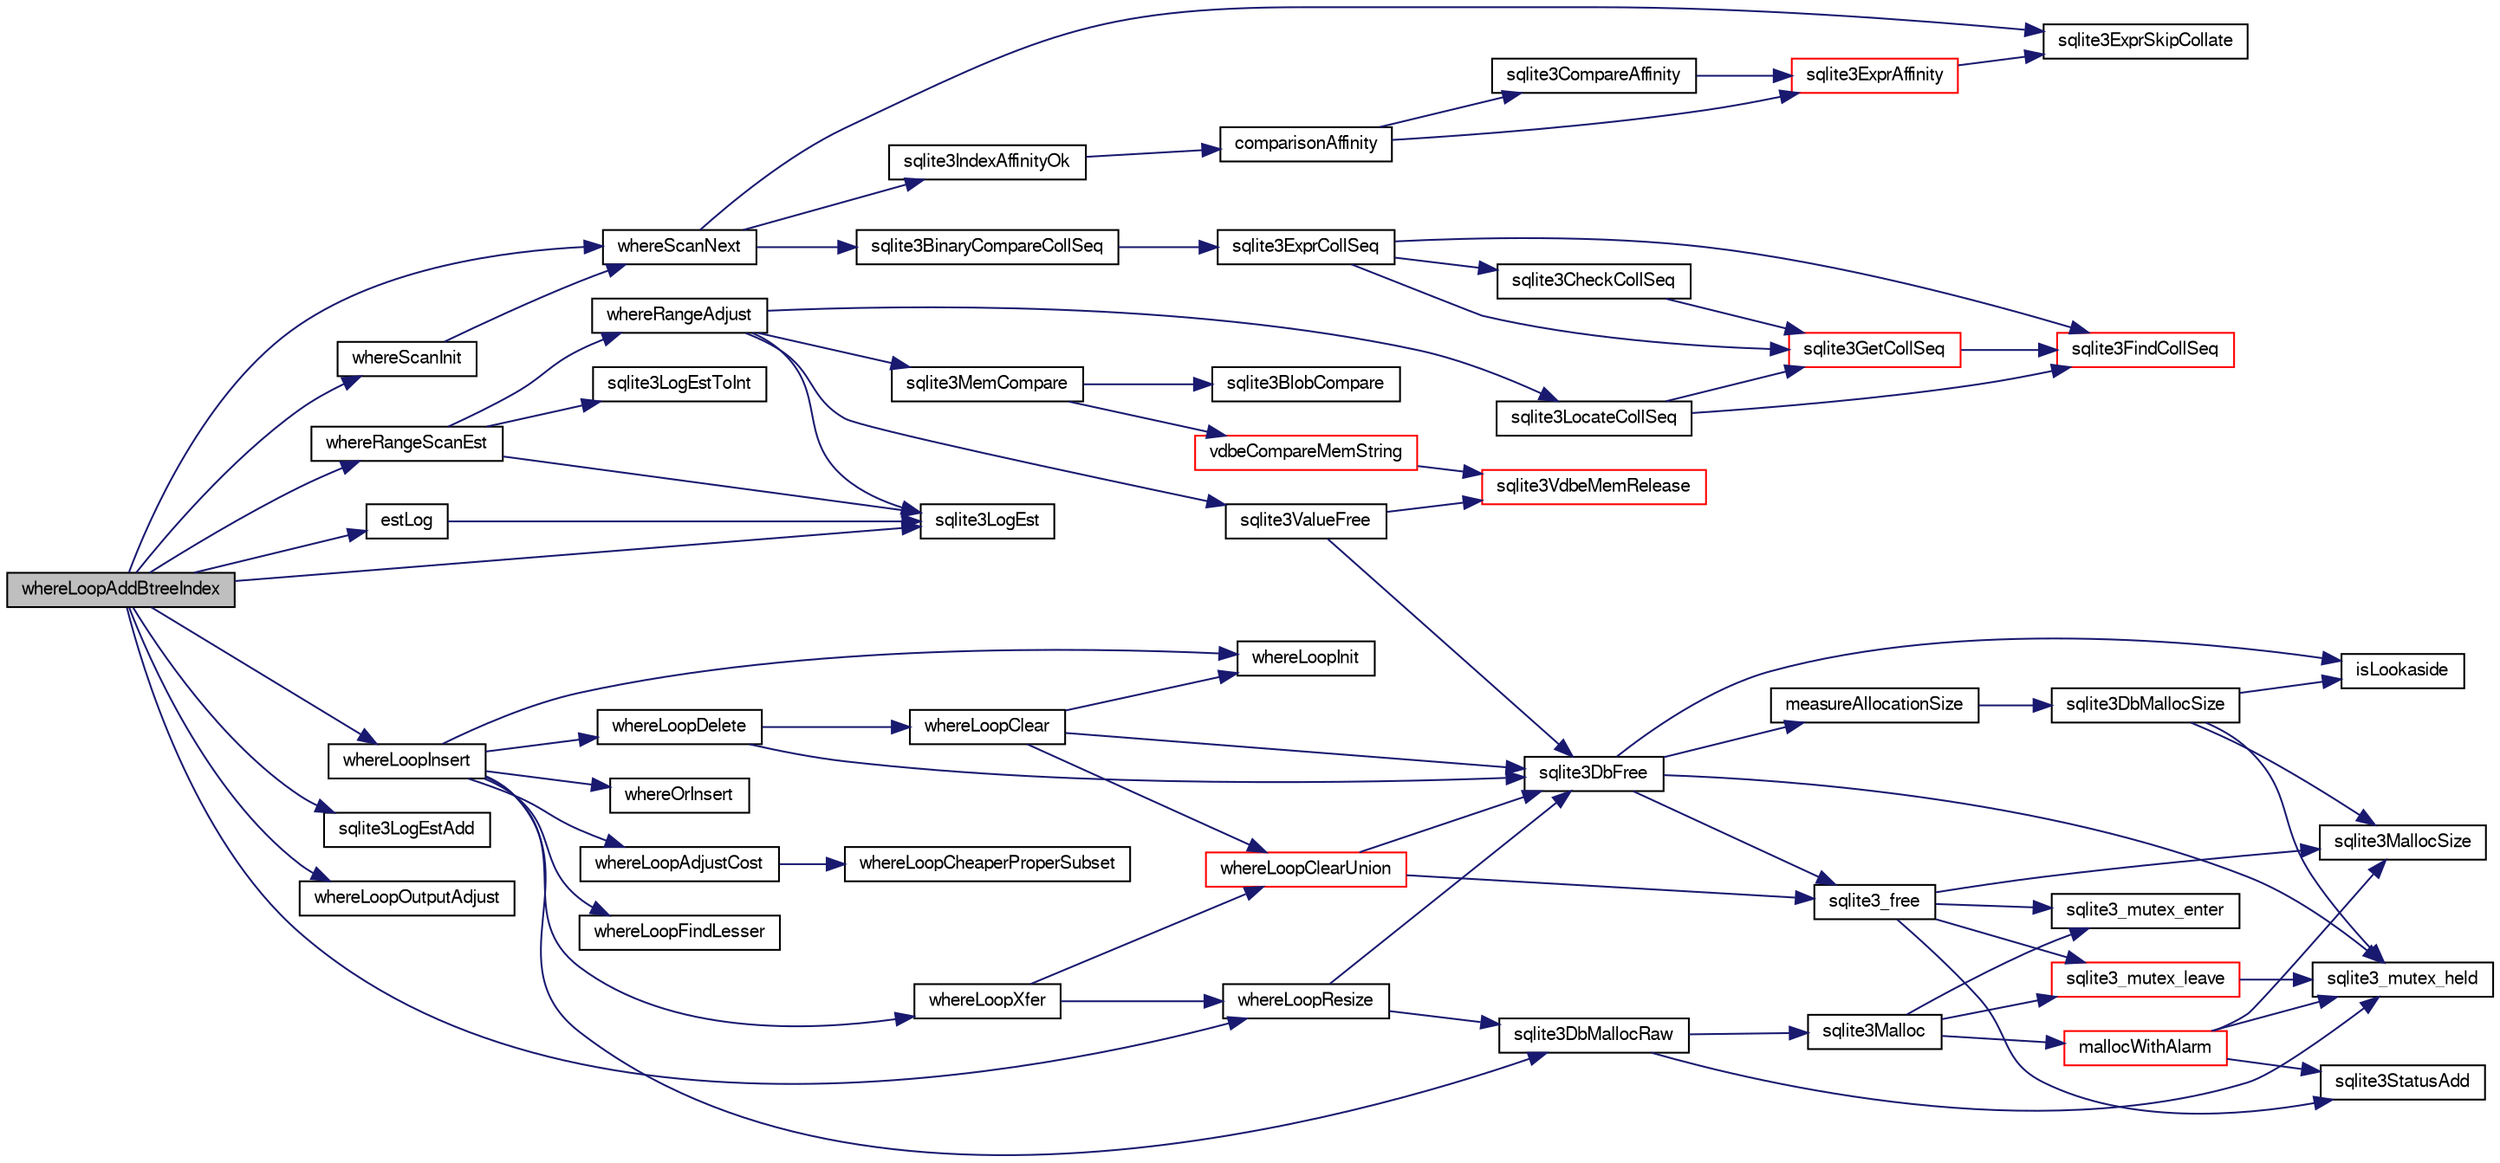 digraph "whereLoopAddBtreeIndex"
{
  edge [fontname="FreeSans",fontsize="10",labelfontname="FreeSans",labelfontsize="10"];
  node [fontname="FreeSans",fontsize="10",shape=record];
  rankdir="LR";
  Node912957 [label="whereLoopAddBtreeIndex",height=0.2,width=0.4,color="black", fillcolor="grey75", style="filled", fontcolor="black"];
  Node912957 -> Node912958 [color="midnightblue",fontsize="10",style="solid",fontname="FreeSans"];
  Node912958 [label="whereScanInit",height=0.2,width=0.4,color="black", fillcolor="white", style="filled",URL="$sqlite3_8c.html#ab7a6bce9b1760a3db93cca329216e5c9"];
  Node912958 -> Node912959 [color="midnightblue",fontsize="10",style="solid",fontname="FreeSans"];
  Node912959 [label="whereScanNext",height=0.2,width=0.4,color="black", fillcolor="white", style="filled",URL="$sqlite3_8c.html#a9e9c2943f8e78b0d225912d165bdaee2"];
  Node912959 -> Node912960 [color="midnightblue",fontsize="10",style="solid",fontname="FreeSans"];
  Node912960 [label="sqlite3ExprSkipCollate",height=0.2,width=0.4,color="black", fillcolor="white", style="filled",URL="$sqlite3_8c.html#a91b59896d4e3534de7c33940dca8537c"];
  Node912959 -> Node912961 [color="midnightblue",fontsize="10",style="solid",fontname="FreeSans"];
  Node912961 [label="sqlite3IndexAffinityOk",height=0.2,width=0.4,color="black", fillcolor="white", style="filled",URL="$sqlite3_8c.html#a9d43a9db81f31f7473f7ca11fd823900"];
  Node912961 -> Node912962 [color="midnightblue",fontsize="10",style="solid",fontname="FreeSans"];
  Node912962 [label="comparisonAffinity",height=0.2,width=0.4,color="black", fillcolor="white", style="filled",URL="$sqlite3_8c.html#a288a61b5d72d6974ed9b0bb4f57f45ac"];
  Node912962 -> Node912963 [color="midnightblue",fontsize="10",style="solid",fontname="FreeSans"];
  Node912963 [label="sqlite3ExprAffinity",height=0.2,width=0.4,color="red", fillcolor="white", style="filled",URL="$sqlite3_8c.html#aca6a667380b05650f917422118d8b7d3"];
  Node912963 -> Node912960 [color="midnightblue",fontsize="10",style="solid",fontname="FreeSans"];
  Node912962 -> Node912967 [color="midnightblue",fontsize="10",style="solid",fontname="FreeSans"];
  Node912967 [label="sqlite3CompareAffinity",height=0.2,width=0.4,color="black", fillcolor="white", style="filled",URL="$sqlite3_8c.html#a4bd560a9a6a8d11bec0a070a46eb38fa"];
  Node912967 -> Node912963 [color="midnightblue",fontsize="10",style="solid",fontname="FreeSans"];
  Node912959 -> Node912968 [color="midnightblue",fontsize="10",style="solid",fontname="FreeSans"];
  Node912968 [label="sqlite3BinaryCompareCollSeq",height=0.2,width=0.4,color="black", fillcolor="white", style="filled",URL="$sqlite3_8c.html#ad736cef22bdf857cc89b9411ffca6af6"];
  Node912968 -> Node912969 [color="midnightblue",fontsize="10",style="solid",fontname="FreeSans"];
  Node912969 [label="sqlite3ExprCollSeq",height=0.2,width=0.4,color="black", fillcolor="white", style="filled",URL="$sqlite3_8c.html#af36e271ed5ce13d4f2d088a766529574"];
  Node912969 -> Node912970 [color="midnightblue",fontsize="10",style="solid",fontname="FreeSans"];
  Node912970 [label="sqlite3GetCollSeq",height=0.2,width=0.4,color="red", fillcolor="white", style="filled",URL="$sqlite3_8c.html#a4ed2e10e20f9616894d068c6c73c3134"];
  Node912970 -> Node912971 [color="midnightblue",fontsize="10",style="solid",fontname="FreeSans"];
  Node912971 [label="sqlite3FindCollSeq",height=0.2,width=0.4,color="red", fillcolor="white", style="filled",URL="$sqlite3_8c.html#ac4f91d39f24a6435de12698fdb16bc14"];
  Node912969 -> Node912971 [color="midnightblue",fontsize="10",style="solid",fontname="FreeSans"];
  Node912969 -> Node913270 [color="midnightblue",fontsize="10",style="solid",fontname="FreeSans"];
  Node913270 [label="sqlite3CheckCollSeq",height=0.2,width=0.4,color="black", fillcolor="white", style="filled",URL="$sqlite3_8c.html#aaf12fc8e392ea73879ac89207623d813"];
  Node913270 -> Node912970 [color="midnightblue",fontsize="10",style="solid",fontname="FreeSans"];
  Node912957 -> Node913271 [color="midnightblue",fontsize="10",style="solid",fontname="FreeSans"];
  Node913271 [label="estLog",height=0.2,width=0.4,color="black", fillcolor="white", style="filled",URL="$sqlite3_8c.html#ac4420ab2b01a2e2efe5d4ac054868246"];
  Node913271 -> Node913272 [color="midnightblue",fontsize="10",style="solid",fontname="FreeSans"];
  Node913272 [label="sqlite3LogEst",height=0.2,width=0.4,color="black", fillcolor="white", style="filled",URL="$sqlite3_8c.html#a14c7d015bfd3d4a869739b9e6139c84f"];
  Node912957 -> Node913272 [color="midnightblue",fontsize="10",style="solid",fontname="FreeSans"];
  Node912957 -> Node913273 [color="midnightblue",fontsize="10",style="solid",fontname="FreeSans"];
  Node913273 [label="whereLoopResize",height=0.2,width=0.4,color="black", fillcolor="white", style="filled",URL="$sqlite3_8c.html#af05a1b474b9e7e6bfd0f6f486956b0cd"];
  Node913273 -> Node912978 [color="midnightblue",fontsize="10",style="solid",fontname="FreeSans"];
  Node912978 [label="sqlite3DbMallocRaw",height=0.2,width=0.4,color="black", fillcolor="white", style="filled",URL="$sqlite3_8c.html#abbe8be0cf7175e11ddc3e2218fad924e"];
  Node912978 -> Node912979 [color="midnightblue",fontsize="10",style="solid",fontname="FreeSans"];
  Node912979 [label="sqlite3_mutex_held",height=0.2,width=0.4,color="black", fillcolor="white", style="filled",URL="$sqlite3_8c.html#acf77da68932b6bc163c5e68547ecc3e7"];
  Node912978 -> Node912980 [color="midnightblue",fontsize="10",style="solid",fontname="FreeSans"];
  Node912980 [label="sqlite3Malloc",height=0.2,width=0.4,color="black", fillcolor="white", style="filled",URL="$sqlite3_8c.html#a361a2eaa846b1885f123abe46f5d8b2b"];
  Node912980 -> Node912981 [color="midnightblue",fontsize="10",style="solid",fontname="FreeSans"];
  Node912981 [label="sqlite3_mutex_enter",height=0.2,width=0.4,color="black", fillcolor="white", style="filled",URL="$sqlite3_8c.html#a1c12cde690bd89f104de5cbad12a6bf5"];
  Node912980 -> Node912982 [color="midnightblue",fontsize="10",style="solid",fontname="FreeSans"];
  Node912982 [label="mallocWithAlarm",height=0.2,width=0.4,color="red", fillcolor="white", style="filled",URL="$sqlite3_8c.html#ab070d5cf8e48ec8a6a43cf025d48598b"];
  Node912982 -> Node912979 [color="midnightblue",fontsize="10",style="solid",fontname="FreeSans"];
  Node912982 -> Node912988 [color="midnightblue",fontsize="10",style="solid",fontname="FreeSans"];
  Node912988 [label="sqlite3MallocSize",height=0.2,width=0.4,color="black", fillcolor="white", style="filled",URL="$sqlite3_8c.html#acf5d2a5f35270bafb050bd2def576955"];
  Node912982 -> Node912989 [color="midnightblue",fontsize="10",style="solid",fontname="FreeSans"];
  Node912989 [label="sqlite3StatusAdd",height=0.2,width=0.4,color="black", fillcolor="white", style="filled",URL="$sqlite3_8c.html#afa029f93586aeab4cc85360905dae9cd"];
  Node912980 -> Node912986 [color="midnightblue",fontsize="10",style="solid",fontname="FreeSans"];
  Node912986 [label="sqlite3_mutex_leave",height=0.2,width=0.4,color="red", fillcolor="white", style="filled",URL="$sqlite3_8c.html#a5838d235601dbd3c1fa993555c6bcc93"];
  Node912986 -> Node912979 [color="midnightblue",fontsize="10",style="solid",fontname="FreeSans"];
  Node913273 -> Node913007 [color="midnightblue",fontsize="10",style="solid",fontname="FreeSans"];
  Node913007 [label="sqlite3DbFree",height=0.2,width=0.4,color="black", fillcolor="white", style="filled",URL="$sqlite3_8c.html#ac70ab821a6607b4a1b909582dc37a069"];
  Node913007 -> Node912979 [color="midnightblue",fontsize="10",style="solid",fontname="FreeSans"];
  Node913007 -> Node913008 [color="midnightblue",fontsize="10",style="solid",fontname="FreeSans"];
  Node913008 [label="measureAllocationSize",height=0.2,width=0.4,color="black", fillcolor="white", style="filled",URL="$sqlite3_8c.html#a45731e644a22fdb756e2b6337224217a"];
  Node913008 -> Node913009 [color="midnightblue",fontsize="10",style="solid",fontname="FreeSans"];
  Node913009 [label="sqlite3DbMallocSize",height=0.2,width=0.4,color="black", fillcolor="white", style="filled",URL="$sqlite3_8c.html#aa397e5a8a03495203a0767abf0a71f86"];
  Node913009 -> Node912988 [color="midnightblue",fontsize="10",style="solid",fontname="FreeSans"];
  Node913009 -> Node912979 [color="midnightblue",fontsize="10",style="solid",fontname="FreeSans"];
  Node913009 -> Node913010 [color="midnightblue",fontsize="10",style="solid",fontname="FreeSans"];
  Node913010 [label="isLookaside",height=0.2,width=0.4,color="black", fillcolor="white", style="filled",URL="$sqlite3_8c.html#a770fa05ff9717b75e16f4d968a77b897"];
  Node913007 -> Node913010 [color="midnightblue",fontsize="10",style="solid",fontname="FreeSans"];
  Node913007 -> Node912992 [color="midnightblue",fontsize="10",style="solid",fontname="FreeSans"];
  Node912992 [label="sqlite3_free",height=0.2,width=0.4,color="black", fillcolor="white", style="filled",URL="$sqlite3_8c.html#a6552349e36a8a691af5487999ab09519"];
  Node912992 -> Node912981 [color="midnightblue",fontsize="10",style="solid",fontname="FreeSans"];
  Node912992 -> Node912989 [color="midnightblue",fontsize="10",style="solid",fontname="FreeSans"];
  Node912992 -> Node912988 [color="midnightblue",fontsize="10",style="solid",fontname="FreeSans"];
  Node912992 -> Node912986 [color="midnightblue",fontsize="10",style="solid",fontname="FreeSans"];
  Node912957 -> Node912959 [color="midnightblue",fontsize="10",style="solid",fontname="FreeSans"];
  Node912957 -> Node913274 [color="midnightblue",fontsize="10",style="solid",fontname="FreeSans"];
  Node913274 [label="whereRangeScanEst",height=0.2,width=0.4,color="black", fillcolor="white", style="filled",URL="$sqlite3_8c.html#a8815a2e7d35f2f543cfc93ff09af2315"];
  Node913274 -> Node913275 [color="midnightblue",fontsize="10",style="solid",fontname="FreeSans"];
  Node913275 [label="sqlite3LogEstToInt",height=0.2,width=0.4,color="black", fillcolor="white", style="filled",URL="$sqlite3_8c.html#ab051bdd362eec97ae96904bc81ab439e"];
  Node913274 -> Node913272 [color="midnightblue",fontsize="10",style="solid",fontname="FreeSans"];
  Node913274 -> Node913276 [color="midnightblue",fontsize="10",style="solid",fontname="FreeSans"];
  Node913276 [label="whereRangeAdjust",height=0.2,width=0.4,color="black", fillcolor="white", style="filled",URL="$sqlite3_8c.html#a1b94c28528c76286e51c1211e9c7ca9e"];
  Node913276 -> Node913272 [color="midnightblue",fontsize="10",style="solid",fontname="FreeSans"];
  Node913276 -> Node913277 [color="midnightblue",fontsize="10",style="solid",fontname="FreeSans"];
  Node913277 [label="sqlite3LocateCollSeq",height=0.2,width=0.4,color="black", fillcolor="white", style="filled",URL="$sqlite3_8c.html#a7dda1703fcf97a8e9a556697976c90af"];
  Node913277 -> Node912971 [color="midnightblue",fontsize="10",style="solid",fontname="FreeSans"];
  Node913277 -> Node912970 [color="midnightblue",fontsize="10",style="solid",fontname="FreeSans"];
  Node913276 -> Node913107 [color="midnightblue",fontsize="10",style="solid",fontname="FreeSans"];
  Node913107 [label="sqlite3MemCompare",height=0.2,width=0.4,color="black", fillcolor="white", style="filled",URL="$sqlite3_8c.html#a89fc02818dc8eb6be452ea408164b5e3"];
  Node913107 -> Node913108 [color="midnightblue",fontsize="10",style="solid",fontname="FreeSans"];
  Node913108 [label="vdbeCompareMemString",height=0.2,width=0.4,color="red", fillcolor="white", style="filled",URL="$sqlite3_8c.html#afc618ccf0c8dc5c4de68c35c8b1613c1"];
  Node913108 -> Node913085 [color="midnightblue",fontsize="10",style="solid",fontname="FreeSans"];
  Node913085 [label="sqlite3VdbeMemRelease",height=0.2,width=0.4,color="red", fillcolor="white", style="filled",URL="$sqlite3_8c.html#a90606361dbeba88159fd6ff03fcc10cc"];
  Node913107 -> Node913111 [color="midnightblue",fontsize="10",style="solid",fontname="FreeSans"];
  Node913111 [label="sqlite3BlobCompare",height=0.2,width=0.4,color="black", fillcolor="white", style="filled",URL="$sqlite3_8c.html#ab464c94c9aee65996ddb6ac4fcd47dc8"];
  Node913276 -> Node913267 [color="midnightblue",fontsize="10",style="solid",fontname="FreeSans"];
  Node913267 [label="sqlite3ValueFree",height=0.2,width=0.4,color="black", fillcolor="white", style="filled",URL="$sqlite3_8c.html#afeed84c3f344a833d15c7209265dc520"];
  Node913267 -> Node913085 [color="midnightblue",fontsize="10",style="solid",fontname="FreeSans"];
  Node913267 -> Node913007 [color="midnightblue",fontsize="10",style="solid",fontname="FreeSans"];
  Node912957 -> Node913278 [color="midnightblue",fontsize="10",style="solid",fontname="FreeSans"];
  Node913278 [label="sqlite3LogEstAdd",height=0.2,width=0.4,color="black", fillcolor="white", style="filled",URL="$sqlite3_8c.html#a8806f75e39b604ff8b356eb37c3bc59a"];
  Node912957 -> Node913279 [color="midnightblue",fontsize="10",style="solid",fontname="FreeSans"];
  Node913279 [label="whereLoopOutputAdjust",height=0.2,width=0.4,color="black", fillcolor="white", style="filled",URL="$sqlite3_8c.html#aec29cf789cf4e316095ac26c9d4b98a7"];
  Node912957 -> Node913280 [color="midnightblue",fontsize="10",style="solid",fontname="FreeSans"];
  Node913280 [label="whereLoopInsert",height=0.2,width=0.4,color="black", fillcolor="white", style="filled",URL="$sqlite3_8c.html#ada13bf44312e72e96852fb296905cd51"];
  Node913280 -> Node913281 [color="midnightblue",fontsize="10",style="solid",fontname="FreeSans"];
  Node913281 [label="whereOrInsert",height=0.2,width=0.4,color="black", fillcolor="white", style="filled",URL="$sqlite3_8c.html#a398e7b66fb9431c794f232d35bcba68e"];
  Node913280 -> Node913282 [color="midnightblue",fontsize="10",style="solid",fontname="FreeSans"];
  Node913282 [label="whereLoopAdjustCost",height=0.2,width=0.4,color="black", fillcolor="white", style="filled",URL="$sqlite3_8c.html#ae68abe85019c26b4953cf350270266be"];
  Node913282 -> Node913283 [color="midnightblue",fontsize="10",style="solid",fontname="FreeSans"];
  Node913283 [label="whereLoopCheaperProperSubset",height=0.2,width=0.4,color="black", fillcolor="white", style="filled",URL="$sqlite3_8c.html#a3d9d20fb47a95d59a26c9d1be759b1bc"];
  Node913280 -> Node913284 [color="midnightblue",fontsize="10",style="solid",fontname="FreeSans"];
  Node913284 [label="whereLoopFindLesser",height=0.2,width=0.4,color="black", fillcolor="white", style="filled",URL="$sqlite3_8c.html#af225dc9acefb5a4a7fc8bce315183976"];
  Node913280 -> Node912978 [color="midnightblue",fontsize="10",style="solid",fontname="FreeSans"];
  Node913280 -> Node913285 [color="midnightblue",fontsize="10",style="solid",fontname="FreeSans"];
  Node913285 [label="whereLoopInit",height=0.2,width=0.4,color="black", fillcolor="white", style="filled",URL="$sqlite3_8c.html#acd7c83686cce72c994a75ee47502eb93"];
  Node913280 -> Node913286 [color="midnightblue",fontsize="10",style="solid",fontname="FreeSans"];
  Node913286 [label="whereLoopDelete",height=0.2,width=0.4,color="black", fillcolor="white", style="filled",URL="$sqlite3_8c.html#a2098de3b5449a8465f65a0943c05b7bc"];
  Node913286 -> Node913287 [color="midnightblue",fontsize="10",style="solid",fontname="FreeSans"];
  Node913287 [label="whereLoopClear",height=0.2,width=0.4,color="black", fillcolor="white", style="filled",URL="$sqlite3_8c.html#ae12a592b0cf0b127cca2ead1746eb816"];
  Node913287 -> Node913007 [color="midnightblue",fontsize="10",style="solid",fontname="FreeSans"];
  Node913287 -> Node913288 [color="midnightblue",fontsize="10",style="solid",fontname="FreeSans"];
  Node913288 [label="whereLoopClearUnion",height=0.2,width=0.4,color="red", fillcolor="white", style="filled",URL="$sqlite3_8c.html#a13df9c7fcbdf15a648efd33311ed7c16"];
  Node913288 -> Node912992 [color="midnightblue",fontsize="10",style="solid",fontname="FreeSans"];
  Node913288 -> Node913007 [color="midnightblue",fontsize="10",style="solid",fontname="FreeSans"];
  Node913287 -> Node913285 [color="midnightblue",fontsize="10",style="solid",fontname="FreeSans"];
  Node913286 -> Node913007 [color="midnightblue",fontsize="10",style="solid",fontname="FreeSans"];
  Node913280 -> Node913290 [color="midnightblue",fontsize="10",style="solid",fontname="FreeSans"];
  Node913290 [label="whereLoopXfer",height=0.2,width=0.4,color="black", fillcolor="white", style="filled",URL="$sqlite3_8c.html#af37655e2277d89a38c9abde52557279c"];
  Node913290 -> Node913288 [color="midnightblue",fontsize="10",style="solid",fontname="FreeSans"];
  Node913290 -> Node913273 [color="midnightblue",fontsize="10",style="solid",fontname="FreeSans"];
}
